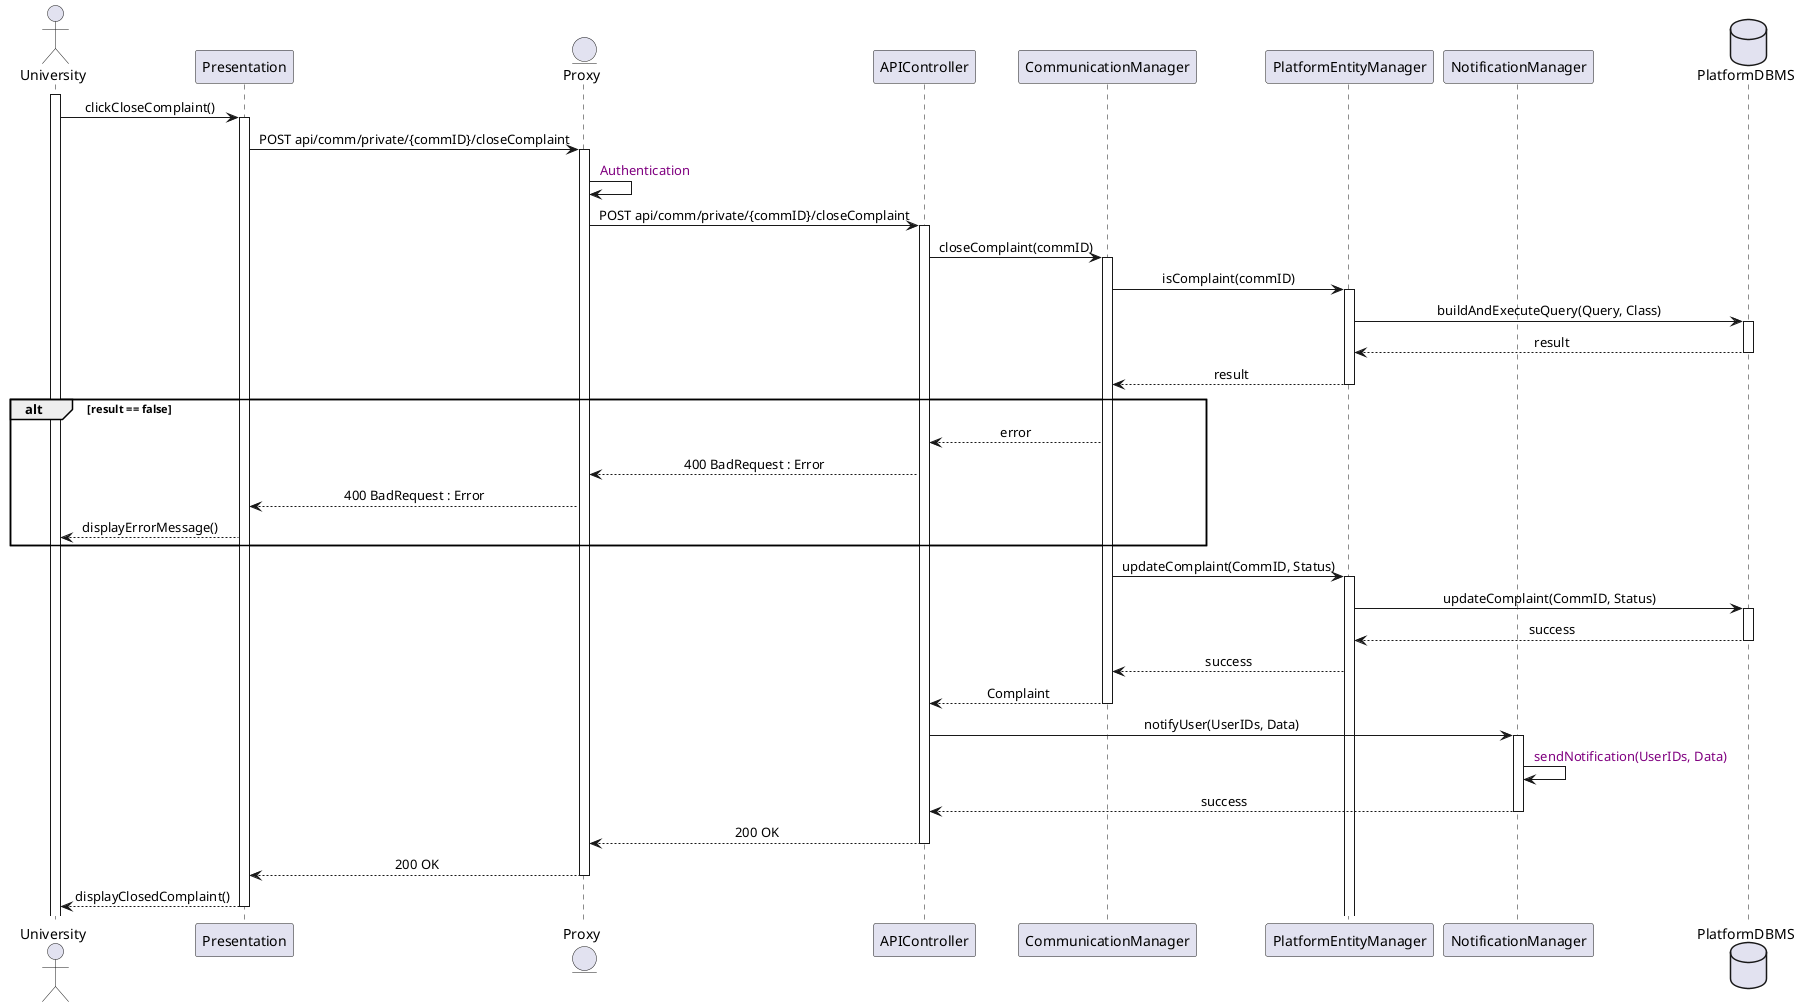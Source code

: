 @startuml
skinparam sequenceMessageAlign center

actor University
participant Presentation
entity Proxy
participant APIController
participant CommunicationManager
participant PlatformEntityManager
participant NotificationManager
database PlatformDBMS

activate University
University -> Presentation : clickCloseComplaint()
activate Presentation
Presentation -> Proxy : POST api/comm/private/{commID}/closeComplaint
activate Proxy
Proxy -> Proxy : <color:purple> Authentication
Proxy -> APIController : POST api/comm/private/{commID}/closeComplaint
activate APIController
APIController -> CommunicationManager : closeComplaint(commID)
activate CommunicationManager
CommunicationManager -> PlatformEntityManager : isComplaint(commID)
activate PlatformEntityManager
PlatformEntityManager -> PlatformDBMS : buildAndExecuteQuery(Query, Class)
activate PlatformDBMS
PlatformDBMS --> PlatformEntityManager : result
deactivate PlatformDBMS
PlatformEntityManager --> CommunicationManager : result
deactivate PlatformEntityManager
alt result == false
CommunicationManager --> APIController : error
APIController --> Proxy : 400 BadRequest : Error
Proxy --> Presentation : 400 BadRequest : Error
Presentation --> University : displayErrorMessage()
end
CommunicationManager -> PlatformEntityManager : updateComplaint(CommID, Status)
activate PlatformEntityManager
PlatformEntityManager -> PlatformDBMS : updateComplaint(CommID, Status)
activate PlatformDBMS
PlatformDBMS --> PlatformEntityManager : success
deactivate PlatformDBMS
PlatformEntityManager --> CommunicationManager : success
CommunicationManager --> APIController : Complaint
deactivate CommunicationManager
APIController -> NotificationManager : notifyUser(UserIDs, Data)
activate NotificationManager
NotificationManager -> NotificationManager : <color:purple> sendNotification(UserIDs, Data)
NotificationManager --> APIController : success
deactivate NotificationManager
APIController --> Proxy : 200 OK
deactivate APIController
Proxy --> Presentation : 200 OK
deactivate Proxy
Presentation --> University : displayClosedComplaint()
deactivate Presentation
@enduml


